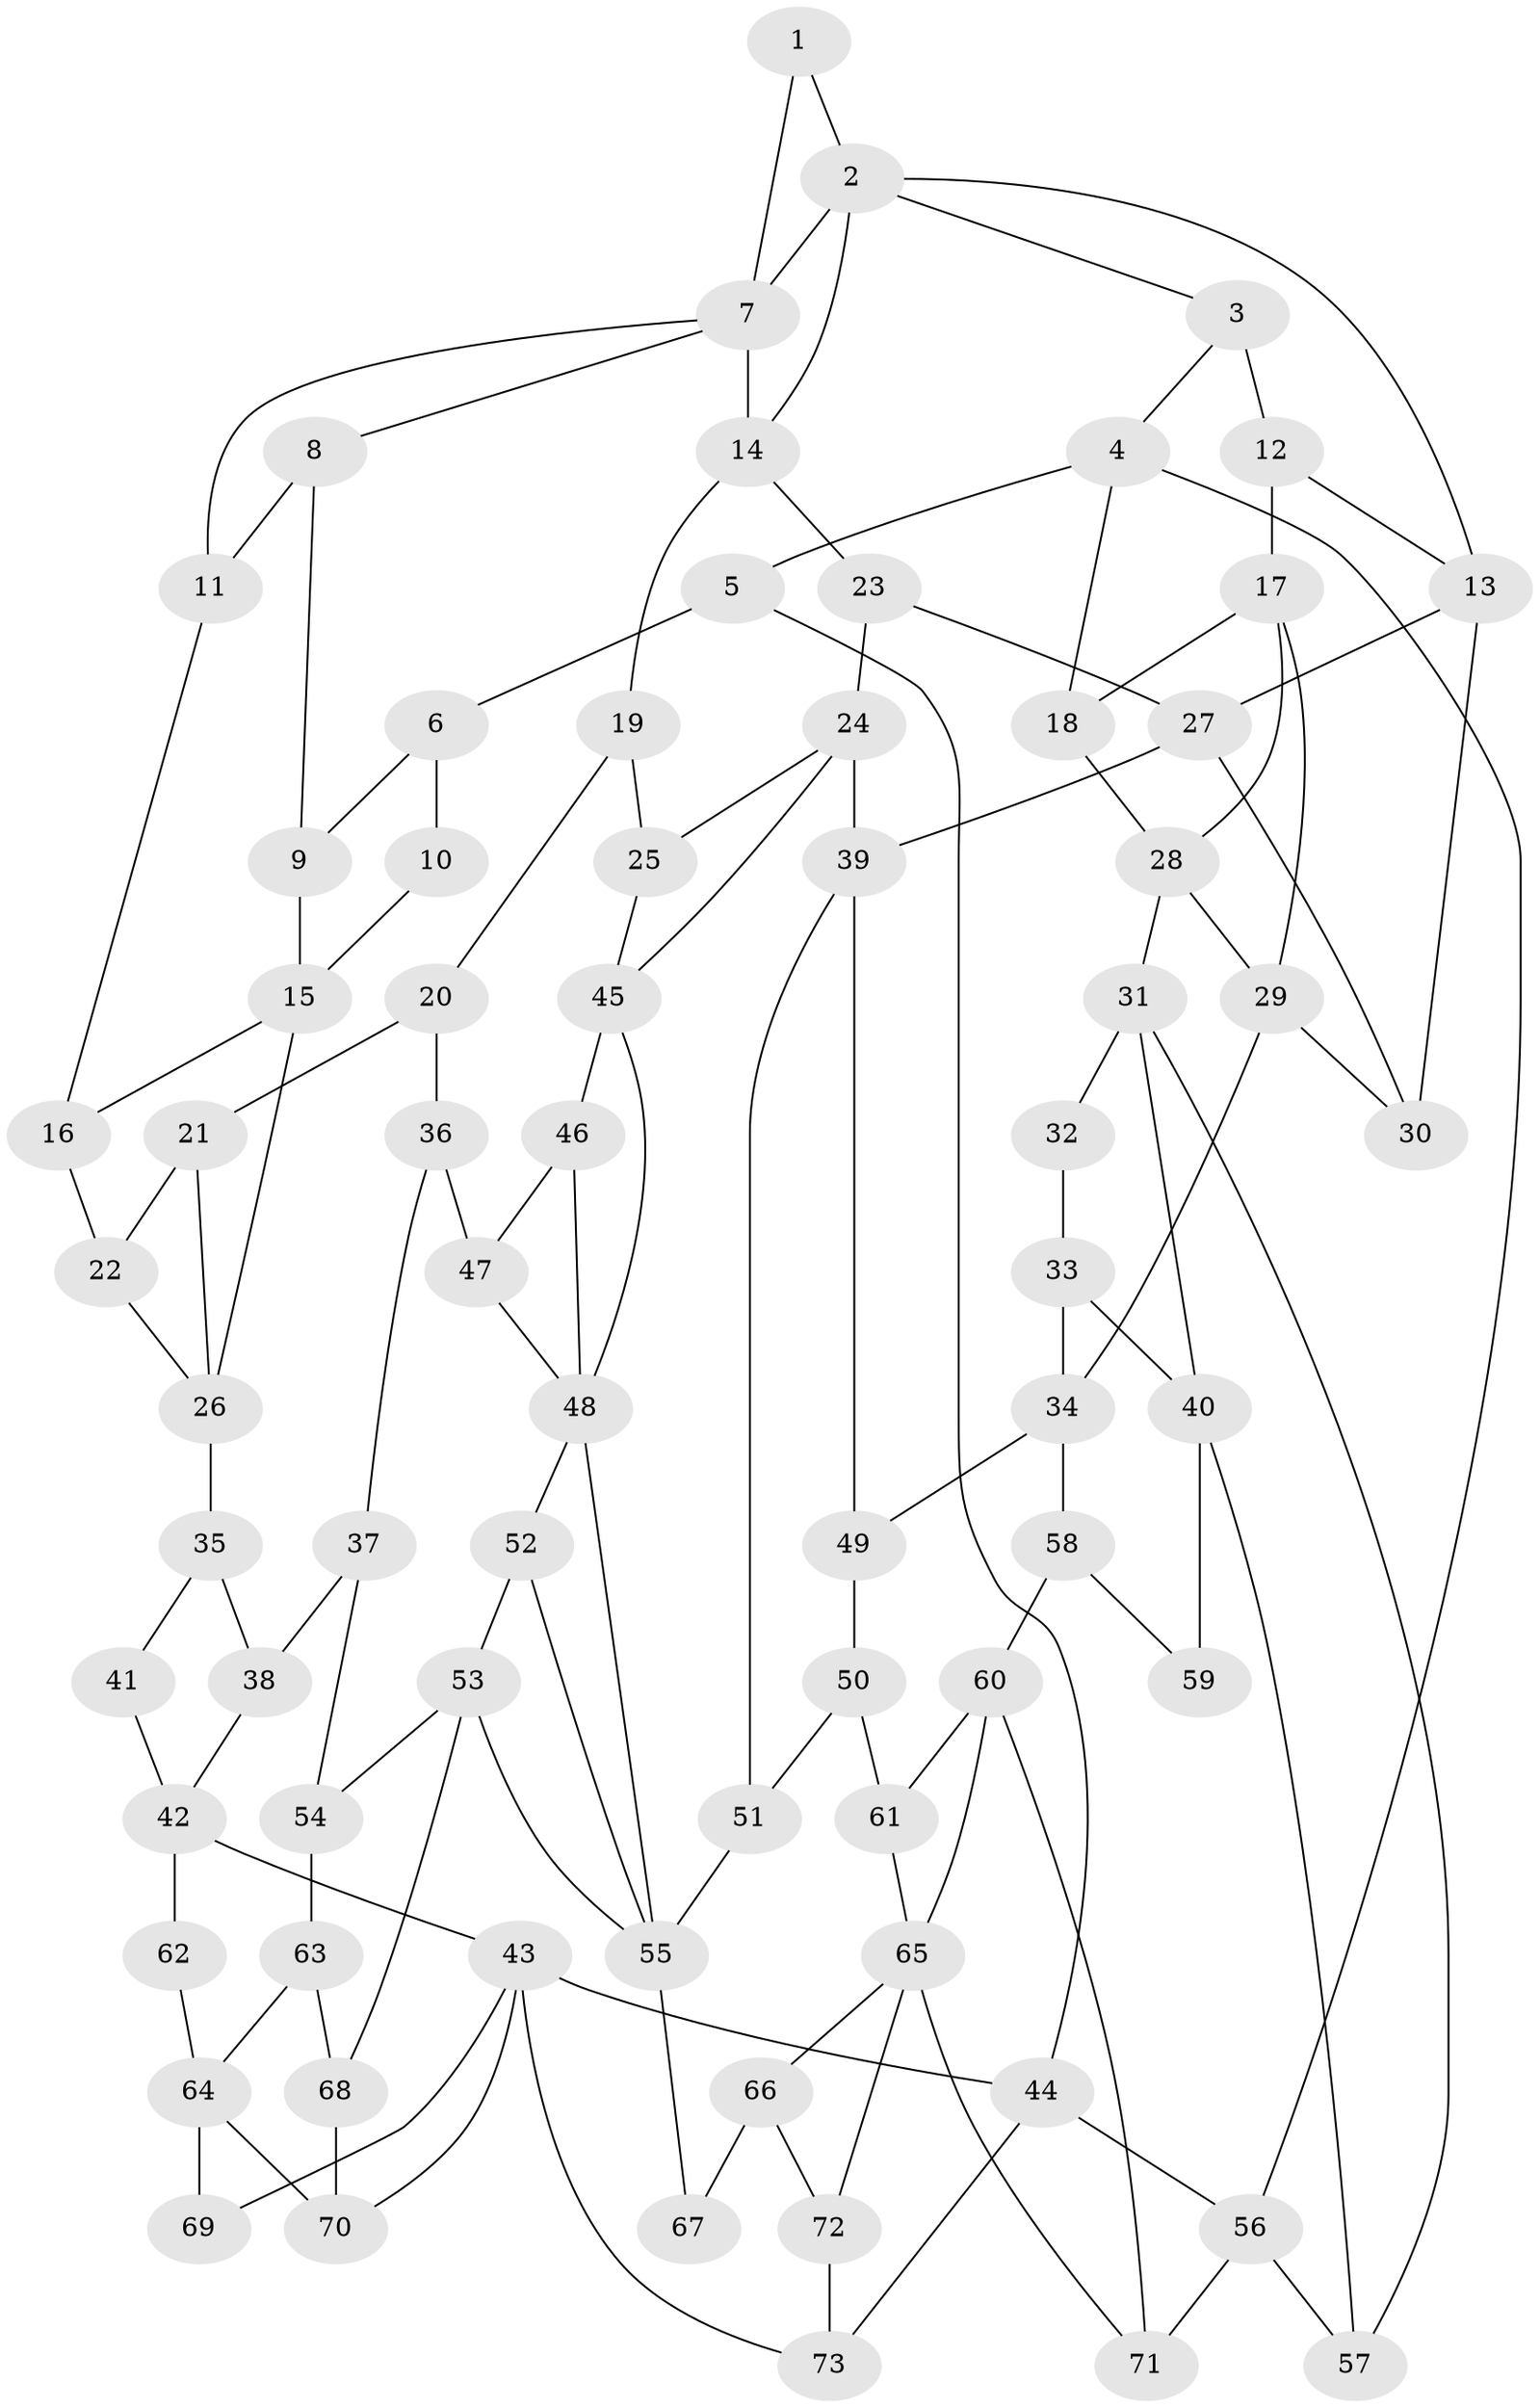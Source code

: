 // original degree distribution, {3: 0.0136986301369863, 5: 0.4520547945205479, 4: 0.273972602739726, 6: 0.2602739726027397}
// Generated by graph-tools (version 1.1) at 2025/38/03/09/25 02:38:53]
// undirected, 73 vertices, 122 edges
graph export_dot {
graph [start="1"]
  node [color=gray90,style=filled];
  1;
  2;
  3;
  4;
  5;
  6;
  7;
  8;
  9;
  10;
  11;
  12;
  13;
  14;
  15;
  16;
  17;
  18;
  19;
  20;
  21;
  22;
  23;
  24;
  25;
  26;
  27;
  28;
  29;
  30;
  31;
  32;
  33;
  34;
  35;
  36;
  37;
  38;
  39;
  40;
  41;
  42;
  43;
  44;
  45;
  46;
  47;
  48;
  49;
  50;
  51;
  52;
  53;
  54;
  55;
  56;
  57;
  58;
  59;
  60;
  61;
  62;
  63;
  64;
  65;
  66;
  67;
  68;
  69;
  70;
  71;
  72;
  73;
  1 -- 2 [weight=1.0];
  1 -- 7 [weight=1.0];
  2 -- 3 [weight=1.0];
  2 -- 7 [weight=1.0];
  2 -- 13 [weight=1.0];
  2 -- 14 [weight=1.0];
  3 -- 4 [weight=1.0];
  3 -- 12 [weight=2.0];
  4 -- 5 [weight=1.0];
  4 -- 18 [weight=1.0];
  4 -- 56 [weight=1.0];
  5 -- 6 [weight=2.0];
  5 -- 44 [weight=1.0];
  6 -- 9 [weight=1.0];
  6 -- 10 [weight=2.0];
  7 -- 8 [weight=1.0];
  7 -- 11 [weight=1.0];
  7 -- 14 [weight=2.0];
  8 -- 9 [weight=1.0];
  8 -- 11 [weight=1.0];
  9 -- 15 [weight=1.0];
  10 -- 15 [weight=1.0];
  11 -- 16 [weight=1.0];
  12 -- 13 [weight=2.0];
  12 -- 17 [weight=2.0];
  13 -- 27 [weight=1.0];
  13 -- 30 [weight=1.0];
  14 -- 19 [weight=1.0];
  14 -- 23 [weight=1.0];
  15 -- 16 [weight=1.0];
  15 -- 26 [weight=2.0];
  16 -- 22 [weight=1.0];
  17 -- 18 [weight=1.0];
  17 -- 28 [weight=2.0];
  17 -- 29 [weight=1.0];
  18 -- 28 [weight=1.0];
  19 -- 20 [weight=1.0];
  19 -- 25 [weight=1.0];
  20 -- 21 [weight=1.0];
  20 -- 36 [weight=1.0];
  21 -- 22 [weight=1.0];
  21 -- 26 [weight=1.0];
  22 -- 26 [weight=1.0];
  23 -- 24 [weight=1.0];
  23 -- 27 [weight=1.0];
  24 -- 25 [weight=1.0];
  24 -- 39 [weight=2.0];
  24 -- 45 [weight=1.0];
  25 -- 45 [weight=1.0];
  26 -- 35 [weight=2.0];
  27 -- 30 [weight=1.0];
  27 -- 39 [weight=2.0];
  28 -- 29 [weight=1.0];
  28 -- 31 [weight=2.0];
  29 -- 30 [weight=1.0];
  29 -- 34 [weight=1.0];
  31 -- 32 [weight=1.0];
  31 -- 40 [weight=1.0];
  31 -- 57 [weight=1.0];
  32 -- 33 [weight=2.0];
  33 -- 34 [weight=2.0];
  33 -- 40 [weight=2.0];
  34 -- 49 [weight=1.0];
  34 -- 58 [weight=2.0];
  35 -- 38 [weight=1.0];
  35 -- 41 [weight=2.0];
  36 -- 37 [weight=1.0];
  36 -- 47 [weight=1.0];
  37 -- 38 [weight=1.0];
  37 -- 54 [weight=1.0];
  38 -- 42 [weight=1.0];
  39 -- 49 [weight=1.0];
  39 -- 51 [weight=1.0];
  40 -- 57 [weight=1.0];
  40 -- 59 [weight=2.0];
  41 -- 42 [weight=1.0];
  42 -- 43 [weight=1.0];
  42 -- 62 [weight=3.0];
  43 -- 44 [weight=1.0];
  43 -- 69 [weight=2.0];
  43 -- 70 [weight=1.0];
  43 -- 73 [weight=1.0];
  44 -- 56 [weight=1.0];
  44 -- 73 [weight=1.0];
  45 -- 46 [weight=3.0];
  45 -- 48 [weight=1.0];
  46 -- 47 [weight=1.0];
  46 -- 48 [weight=2.0];
  47 -- 48 [weight=1.0];
  48 -- 52 [weight=1.0];
  48 -- 55 [weight=1.0];
  49 -- 50 [weight=1.0];
  50 -- 51 [weight=1.0];
  50 -- 61 [weight=1.0];
  51 -- 55 [weight=1.0];
  52 -- 53 [weight=2.0];
  52 -- 55 [weight=1.0];
  53 -- 54 [weight=1.0];
  53 -- 55 [weight=1.0];
  53 -- 68 [weight=1.0];
  54 -- 63 [weight=1.0];
  55 -- 67 [weight=2.0];
  56 -- 57 [weight=1.0];
  56 -- 71 [weight=1.0];
  58 -- 59 [weight=1.0];
  58 -- 60 [weight=2.0];
  60 -- 61 [weight=1.0];
  60 -- 65 [weight=2.0];
  60 -- 71 [weight=1.0];
  61 -- 65 [weight=1.0];
  62 -- 64 [weight=2.0];
  63 -- 64 [weight=1.0];
  63 -- 68 [weight=1.0];
  64 -- 69 [weight=2.0];
  64 -- 70 [weight=1.0];
  65 -- 66 [weight=1.0];
  65 -- 71 [weight=1.0];
  65 -- 72 [weight=1.0];
  66 -- 67 [weight=1.0];
  66 -- 72 [weight=1.0];
  68 -- 70 [weight=1.0];
  72 -- 73 [weight=1.0];
}
